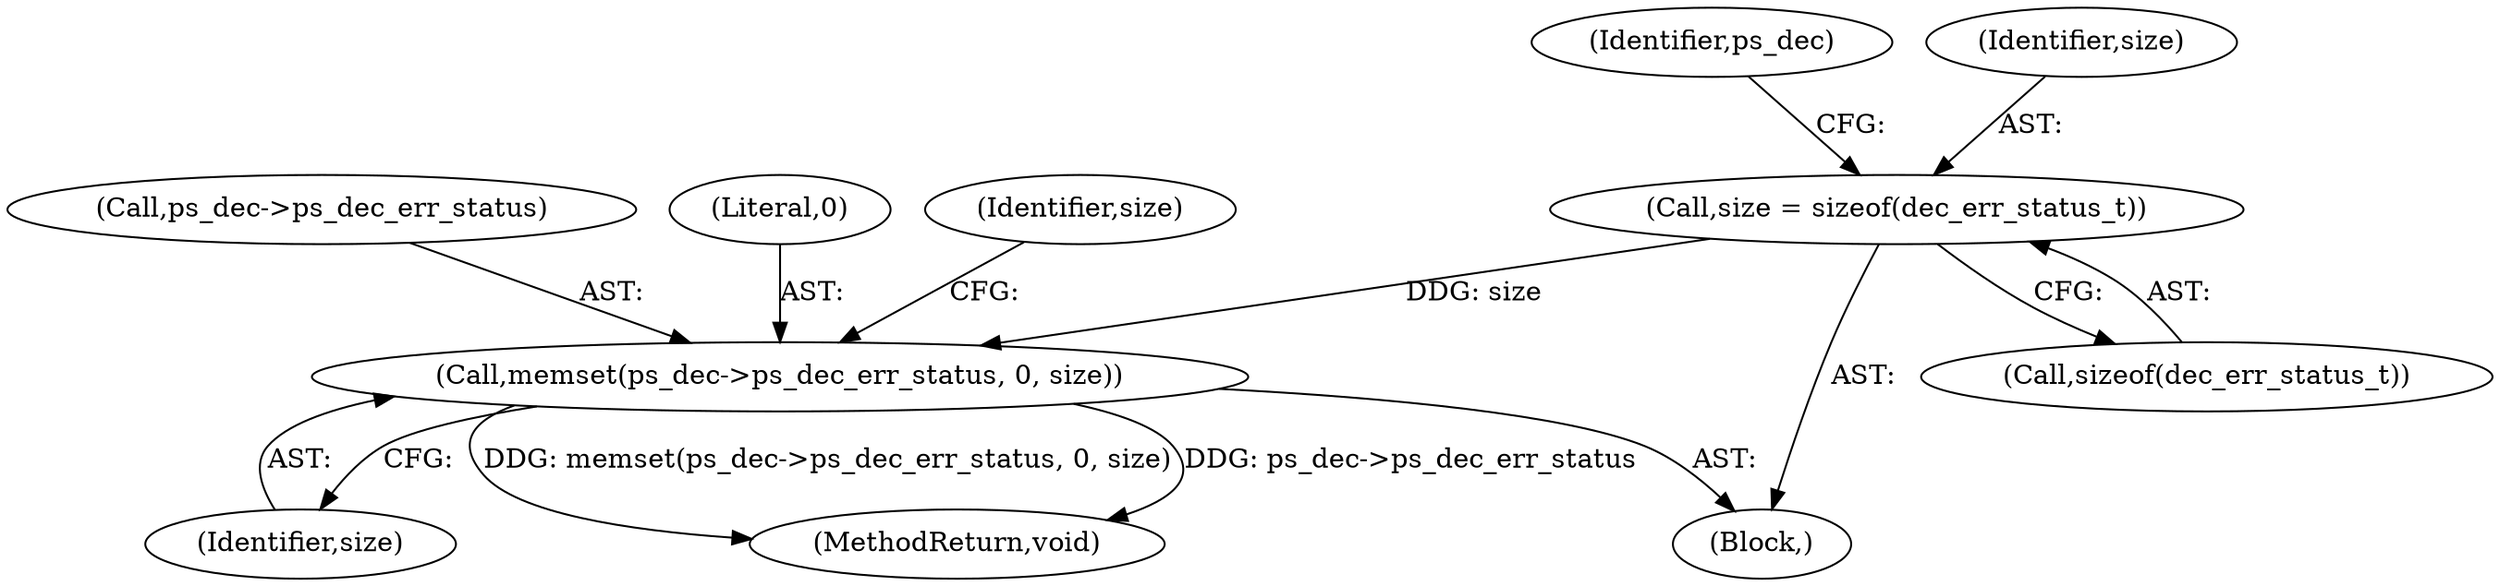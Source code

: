 digraph "0_Android_ecf6c7ce6d5a22d52160698aab44fc234c63291a@API" {
"1000168" [label="(Call,size = sizeof(dec_err_status_t))"];
"1000172" [label="(Call,memset(ps_dec->ps_dec_err_status, 0, size))"];
"1000173" [label="(Call,ps_dec->ps_dec_err_status)"];
"1000177" [label="(Identifier,size)"];
"1000176" [label="(Literal,0)"];
"1000174" [label="(Identifier,ps_dec)"];
"1000170" [label="(Call,sizeof(dec_err_status_t))"];
"1000172" [label="(Call,memset(ps_dec->ps_dec_err_status, 0, size))"];
"1000121" [label="(Block,)"];
"1000179" [label="(Identifier,size)"];
"1000956" [label="(MethodReturn,void)"];
"1000168" [label="(Call,size = sizeof(dec_err_status_t))"];
"1000169" [label="(Identifier,size)"];
"1000168" -> "1000121"  [label="AST: "];
"1000168" -> "1000170"  [label="CFG: "];
"1000169" -> "1000168"  [label="AST: "];
"1000170" -> "1000168"  [label="AST: "];
"1000174" -> "1000168"  [label="CFG: "];
"1000168" -> "1000172"  [label="DDG: size"];
"1000172" -> "1000121"  [label="AST: "];
"1000172" -> "1000177"  [label="CFG: "];
"1000173" -> "1000172"  [label="AST: "];
"1000176" -> "1000172"  [label="AST: "];
"1000177" -> "1000172"  [label="AST: "];
"1000179" -> "1000172"  [label="CFG: "];
"1000172" -> "1000956"  [label="DDG: memset(ps_dec->ps_dec_err_status, 0, size)"];
"1000172" -> "1000956"  [label="DDG: ps_dec->ps_dec_err_status"];
}
